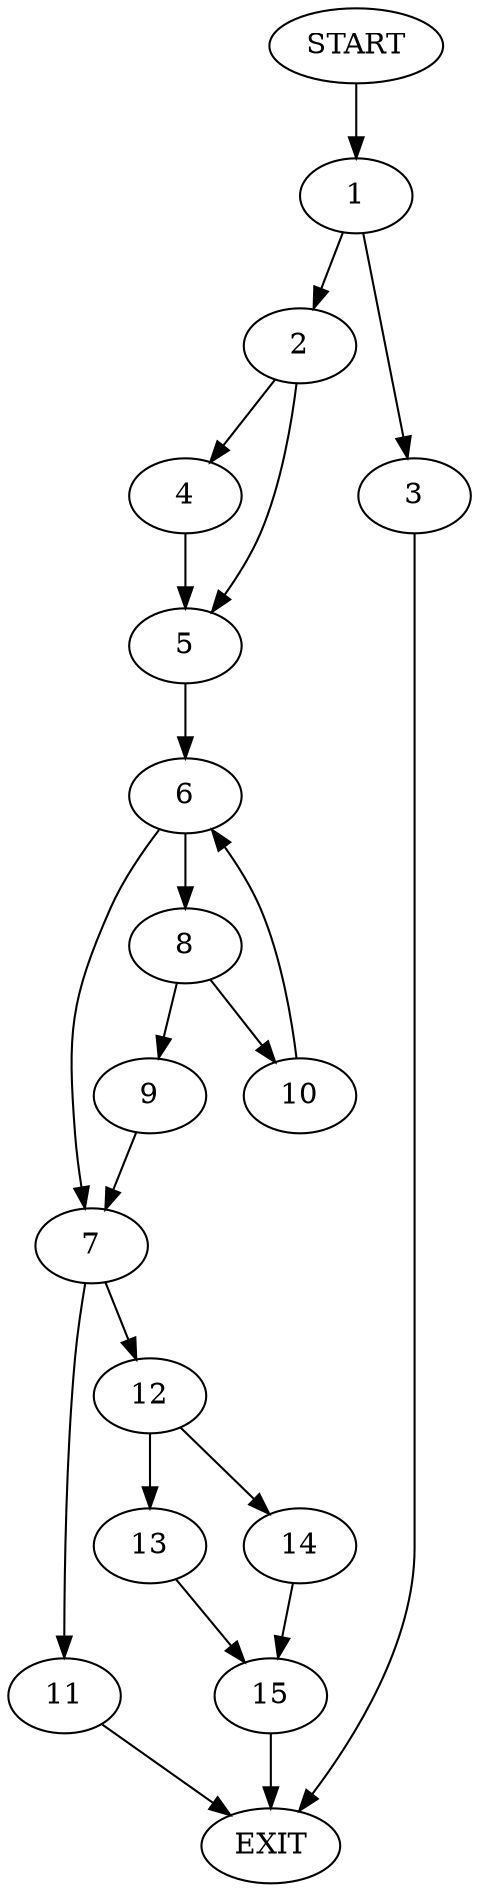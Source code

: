 digraph {
0 [label="START"]
16 [label="EXIT"]
0 -> 1
1 -> 2
1 -> 3
2 -> 4
2 -> 5
3 -> 16
4 -> 5
5 -> 6
6 -> 7
6 -> 8
8 -> 9
8 -> 10
7 -> 11
7 -> 12
9 -> 7
10 -> 6
12 -> 13
12 -> 14
11 -> 16
14 -> 15
13 -> 15
15 -> 16
}
